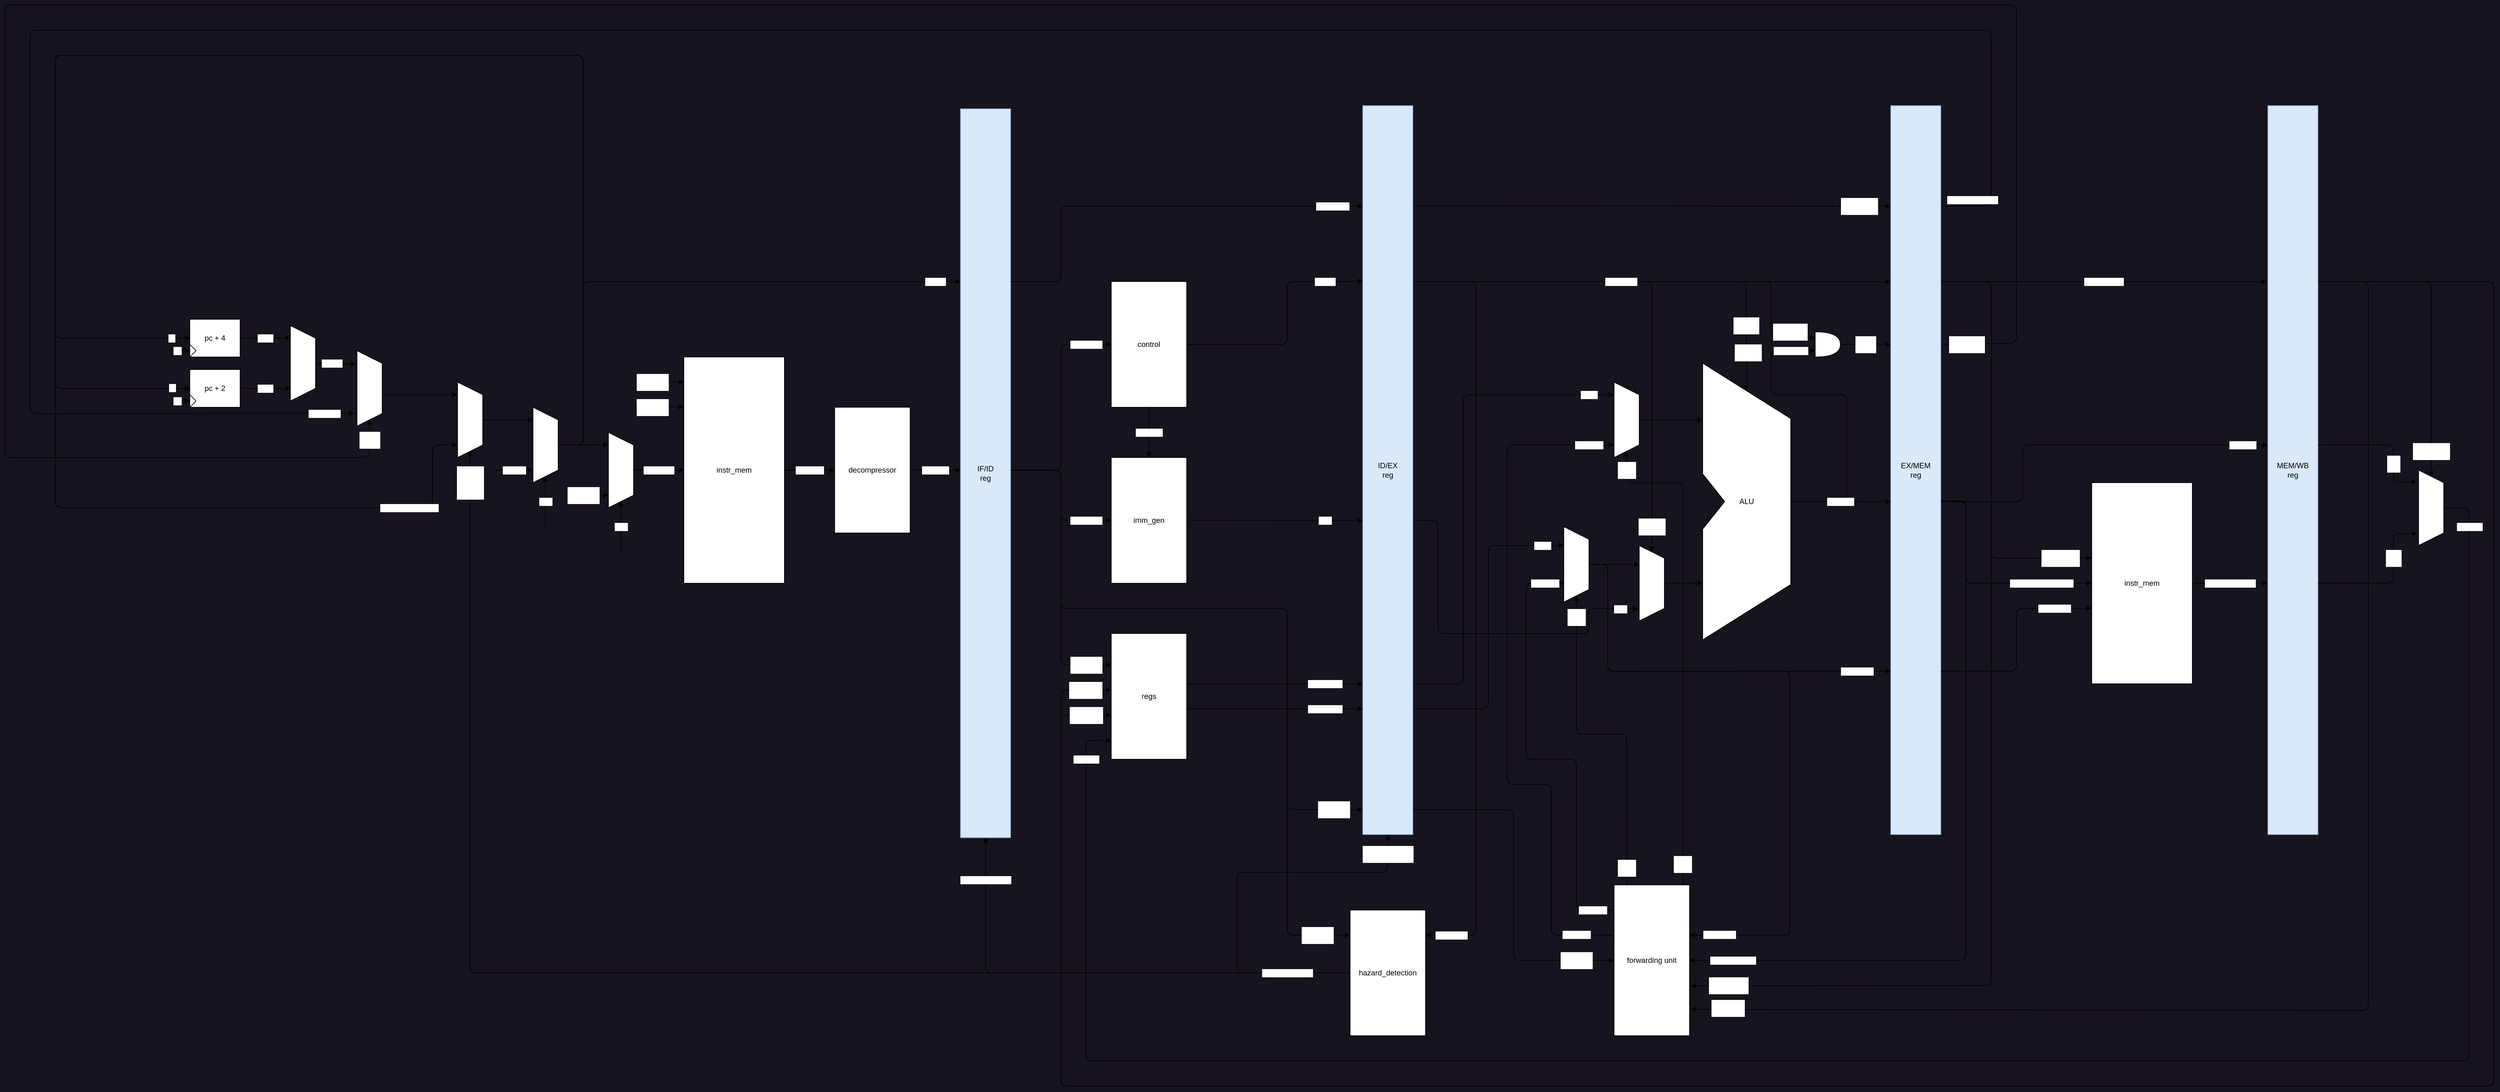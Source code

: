 <mxfile>
    <diagram id="IsBIFVABIErd_i6B1lqH" name="Page-1">
        <mxGraphModel dx="2777" dy="1730" grid="1" gridSize="10" guides="1" tooltips="1" connect="1" arrows="1" fold="1" page="1" pageScale="1" pageWidth="827" pageHeight="1169" background="#18141D" math="0" shadow="0">
            <root>
                <mxCell id="0"/>
                <mxCell id="1" parent="0"/>
                <mxCell id="109" value="&lt;font color=&quot;#000000&quot;&gt;IF/ID&lt;br&gt;reg&lt;/font&gt;" style="rounded=0;whiteSpace=wrap;html=1;fillColor=#dae8fc;strokeColor=#6c8ebf;fontColor=default;labelBackgroundColor=none;" parent="1" vertex="1">
                    <mxGeometry x="-80" y="5" width="80" height="1160" as="geometry"/>
                </mxCell>
                <mxCell id="217" style="edgeStyle=none;html=1;fontColor=#FFFFFF;" parent="1" source="185" edge="1">
                    <mxGeometry relative="1" as="geometry">
                        <mxPoint x="-640" y="540" as="targetPoint"/>
                    </mxGeometry>
                </mxCell>
                <mxCell id="185" value="pc&lt;br&gt;start&lt;br&gt;mux" style="shape=trapezoid;perimeter=trapezoidPerimeter;whiteSpace=wrap;html=1;fixedSize=1;labelBackgroundColor=none;labelBorderColor=none;fontColor=#FFFFFF;direction=south;" parent="1" vertex="1">
                    <mxGeometry x="-760" y="480" width="40" height="120" as="geometry"/>
                </mxCell>
                <mxCell id="225" value="instr_raw" style="edgeStyle=none;html=1;entryX=0;entryY=0.5;entryDx=0;entryDy=0;fontColor=#FFFFFF;" parent="1" source="187" target="224" edge="1">
                    <mxGeometry relative="1" as="geometry"/>
                </mxCell>
                <mxCell id="187" value="instr_mem" style="rounded=0;whiteSpace=wrap;html=1;fontColor=default;labelBackgroundColor=default;" parent="1" vertex="1">
                    <mxGeometry x="-520" y="400" width="160" height="360" as="geometry"/>
                </mxCell>
                <mxCell id="190" value="start" style="endArrow=classic;html=1;fontColor=#FFFFFF;" parent="1" edge="1">
                    <mxGeometry width="50" height="50" relative="1" as="geometry">
                        <mxPoint x="-740.34" y="670" as="sourcePoint"/>
                        <mxPoint x="-740.34" y="590" as="targetPoint"/>
                    </mxGeometry>
                </mxCell>
                <mxCell id="191" value="0 (start)" style="endArrow=classic;html=1;fontColor=#FFFFFF;" parent="1" edge="1">
                    <mxGeometry width="50" height="50" relative="1" as="geometry">
                        <mxPoint x="-820" y="580" as="sourcePoint"/>
                        <mxPoint x="-760" y="580" as="targetPoint"/>
                    </mxGeometry>
                </mxCell>
                <mxCell id="193" value="" style="endArrow=classic;html=1;fontColor=#FFFFFF;" parent="1" edge="1">
                    <mxGeometry width="50" height="50" relative="1" as="geometry">
                        <mxPoint x="-840" y="500" as="sourcePoint"/>
                        <mxPoint x="-760" y="500" as="targetPoint"/>
                    </mxGeometry>
                </mxCell>
                <mxCell id="196" value="pc&lt;br&gt;halt&lt;br&gt;mux" style="shape=trapezoid;perimeter=trapezoidPerimeter;whiteSpace=wrap;html=1;fixedSize=1;labelBackgroundColor=none;labelBorderColor=none;fontColor=#FFFFFF;direction=south;" parent="1" vertex="1">
                    <mxGeometry x="-880" y="440" width="40" height="120" as="geometry"/>
                </mxCell>
                <mxCell id="198" value="" style="endArrow=classic;html=1;fontColor=#FFFFFF;" parent="1" edge="1">
                    <mxGeometry width="50" height="50" relative="1" as="geometry">
                        <mxPoint x="-1000" y="460" as="sourcePoint"/>
                        <mxPoint x="-880" y="460" as="targetPoint"/>
                    </mxGeometry>
                </mxCell>
                <mxCell id="199" value="pc+2/4" style="endArrow=classic;html=1;fontColor=#FFFFFF;exitX=0.5;exitY=0;exitDx=0;exitDy=0;entryX=0.181;entryY=1.039;entryDx=0;entryDy=0;entryPerimeter=0;" parent="1" source="210" target="332" edge="1">
                    <mxGeometry x="-0.062" y="1" width="50" height="50" relative="1" as="geometry">
                        <mxPoint x="-1140" y="410" as="sourcePoint"/>
                        <mxPoint x="-1060" y="410" as="targetPoint"/>
                        <Array as="points">
                            <mxPoint x="-1110" y="410"/>
                        </Array>
                        <mxPoint as="offset"/>
                    </mxGeometry>
                </mxCell>
                <mxCell id="200" value="pc_branch" style="endArrow=classic;html=1;fontColor=#FFFFFF;exitX=1.011;exitY=0.138;exitDx=0;exitDy=0;exitPerimeter=0;entryX=0.829;entryY=1.111;entryDx=0;entryDy=0;entryPerimeter=0;" parent="1" source="290" target="332" edge="1">
                    <mxGeometry x="0.979" width="50" height="50" relative="1" as="geometry">
                        <mxPoint x="1490" y="160" as="sourcePoint"/>
                        <mxPoint x="-1060" y="490" as="targetPoint"/>
                        <Array as="points">
                            <mxPoint x="1560" y="160"/>
                            <mxPoint x="1560" y="-120"/>
                            <mxPoint x="-1560" y="-120"/>
                            <mxPoint x="-1560" y="490"/>
                        </Array>
                        <mxPoint x="1" as="offset"/>
                    </mxGeometry>
                </mxCell>
                <mxCell id="328" value="pc_branch_mem" style="edgeLabel;html=1;align=center;verticalAlign=middle;resizable=0;points=[];fontColor=#FFFFFF;" parent="200" vertex="1" connectable="0">
                    <mxGeometry x="-0.987" y="1" relative="1" as="geometry">
                        <mxPoint x="19" y="-9" as="offset"/>
                    </mxGeometry>
                </mxCell>
                <mxCell id="201" value="branch&lt;br&gt;taken" style="endArrow=classic;html=1;fontColor=#FFFFFF;entryX=1;entryY=0.5;entryDx=0;entryDy=0;" parent="1" target="332" edge="1">
                    <mxGeometry x="0.988" width="50" height="50" relative="1" as="geometry">
                        <mxPoint x="1480" y="380" as="sourcePoint"/>
                        <mxPoint x="-1050.04" y="537.92" as="targetPoint"/>
                        <Array as="points">
                            <mxPoint x="1600" y="378"/>
                            <mxPoint x="1600" y="-160"/>
                            <mxPoint x="-1600" y="-160"/>
                            <mxPoint x="-1600" y="560"/>
                            <mxPoint x="-1020" y="560"/>
                        </Array>
                        <mxPoint as="offset"/>
                    </mxGeometry>
                </mxCell>
                <mxCell id="329" value="branch&lt;br&gt;taken_mem" style="edgeLabel;html=1;align=center;verticalAlign=middle;resizable=0;points=[];fontColor=#FFFFFF;" parent="201" vertex="1" connectable="0">
                    <mxGeometry x="-0.99" y="-1" relative="1" as="geometry">
                        <mxPoint x="15" y="-1" as="offset"/>
                    </mxGeometry>
                </mxCell>
                <mxCell id="204" value="" style="endArrow=classic;html=1;fontColor=#FFFFFF;exitX=0;exitY=0.5;exitDx=0;exitDy=0;entryX=1;entryY=0.5;entryDx=0;entryDy=0;" parent="1" source="261" target="196" edge="1">
                    <mxGeometry width="50" height="50" relative="1" as="geometry">
                        <mxPoint x="530" y="1410" as="sourcePoint"/>
                        <mxPoint x="-880" y="630" as="targetPoint"/>
                        <Array as="points">
                            <mxPoint x="-860" y="1380"/>
                        </Array>
                    </mxGeometry>
                </mxCell>
                <mxCell id="205" value="hazard&lt;br&gt;detected&lt;br&gt;or&lt;br&gt;halt" style="edgeLabel;html=1;align=center;verticalAlign=middle;resizable=0;points=[];fontColor=#FFFFFF;" parent="204" vertex="1" connectable="0">
                    <mxGeometry x="-0.579" y="1" relative="1" as="geometry">
                        <mxPoint x="-931" y="-781" as="offset"/>
                    </mxGeometry>
                </mxCell>
                <mxCell id="207" value="pc + 2" style="rounded=0;whiteSpace=wrap;html=1;fontColor=default;labelBackgroundColor=default;" parent="1" vertex="1">
                    <mxGeometry x="-1306" y="420" width="80" height="60" as="geometry"/>
                </mxCell>
                <mxCell id="208" value="pc + 4" style="rounded=0;whiteSpace=wrap;html=1;fontColor=default;labelBackgroundColor=default;" parent="1" vertex="1">
                    <mxGeometry x="-1306" y="340" width="80" height="60" as="geometry"/>
                </mxCell>
                <mxCell id="209" value="pc+4" style="endArrow=classic;html=1;fontColor=#FFFFFF;" parent="1" edge="1">
                    <mxGeometry width="50" height="50" relative="1" as="geometry">
                        <mxPoint x="-1226" y="370" as="sourcePoint"/>
                        <mxPoint x="-1146" y="370" as="targetPoint"/>
                    </mxGeometry>
                </mxCell>
                <mxCell id="210" value="pc&lt;br&gt;steep&lt;br&gt;size&lt;br&gt;mux" style="shape=trapezoid;perimeter=trapezoidPerimeter;whiteSpace=wrap;html=1;fixedSize=1;labelBackgroundColor=none;labelBorderColor=none;fontColor=#FFFFFF;direction=south;" parent="1" vertex="1">
                    <mxGeometry x="-1146" y="350" width="40" height="120" as="geometry"/>
                </mxCell>
                <mxCell id="212" value="pc+2" style="endArrow=classic;html=1;fontColor=#FFFFFF;" parent="1" edge="1">
                    <mxGeometry width="50" height="50" relative="1" as="geometry">
                        <mxPoint x="-1226" y="450" as="sourcePoint"/>
                        <mxPoint x="-1146" y="450" as="targetPoint"/>
                        <mxPoint as="offset"/>
                    </mxGeometry>
                </mxCell>
                <mxCell id="216" value="pc(halt)/pc(hazard)" style="endArrow=classic;html=1;fontColor=#FFFFFF;entryX=0.833;entryY=1;entryDx=0;entryDy=0;entryPerimeter=0;" parent="1" target="196" edge="1">
                    <mxGeometry x="0.88" width="50" height="50" relative="1" as="geometry">
                        <mxPoint x="-720" y="540" as="sourcePoint"/>
                        <mxPoint x="-1130" y="660" as="targetPoint"/>
                        <Array as="points">
                            <mxPoint x="-680" y="540"/>
                            <mxPoint x="-680" y="-80"/>
                            <mxPoint x="-1520" y="-80"/>
                            <mxPoint x="-1520" y="520"/>
                            <mxPoint x="-1520" y="640"/>
                            <mxPoint x="-920" y="640"/>
                            <mxPoint x="-920" y="540"/>
                        </Array>
                        <mxPoint as="offset"/>
                    </mxGeometry>
                </mxCell>
                <mxCell id="218" value="pc_out" style="edgeStyle=none;html=1;fontColor=#FFFFFF;" parent="1" edge="1">
                    <mxGeometry x="0.911" relative="1" as="geometry">
                        <mxPoint x="-720" y="540" as="sourcePoint"/>
                        <mxPoint x="-80" y="280" as="targetPoint"/>
                        <Array as="points">
                            <mxPoint x="-680" y="540"/>
                            <mxPoint x="-680" y="280"/>
                        </Array>
                        <mxPoint as="offset"/>
                    </mxGeometry>
                </mxCell>
                <mxCell id="221" value="byte_addr" style="edgeStyle=none;html=1;fontColor=#FFFFFF;" parent="1" source="219" edge="1">
                    <mxGeometry relative="1" as="geometry">
                        <mxPoint x="-520" y="580.0" as="targetPoint"/>
                    </mxGeometry>
                </mxCell>
                <mxCell id="219" value="pc&lt;br&gt;start&lt;br&gt;mux" style="shape=trapezoid;perimeter=trapezoidPerimeter;whiteSpace=wrap;html=1;fixedSize=1;labelBackgroundColor=none;labelBorderColor=none;fontColor=#FFFFFF;direction=south;" parent="1" vertex="1">
                    <mxGeometry x="-640" y="520" width="40" height="120" as="geometry"/>
                </mxCell>
                <mxCell id="220" value="start" style="endArrow=classic;html=1;fontColor=#FFFFFF;" parent="1" edge="1">
                    <mxGeometry width="50" height="50" relative="1" as="geometry">
                        <mxPoint x="-620.24" y="710" as="sourcePoint"/>
                        <mxPoint x="-620.24" y="630.0" as="targetPoint"/>
                    </mxGeometry>
                </mxCell>
                <mxCell id="222" value="write_addr&lt;br&gt;(uart)" style="endArrow=classic;html=1;fontColor=#FFFFFF;" parent="1" edge="1">
                    <mxGeometry x="-0.6" width="50" height="50" relative="1" as="geometry">
                        <mxPoint x="-690" y="620" as="sourcePoint"/>
                        <mxPoint x="-640" y="620" as="targetPoint"/>
                        <mxPoint as="offset"/>
                    </mxGeometry>
                </mxCell>
                <mxCell id="224" value="decompressor" style="rounded=0;whiteSpace=wrap;html=1;fontColor=default;labelBackgroundColor=default;" parent="1" vertex="1">
                    <mxGeometry x="-280" y="480" width="120" height="200" as="geometry"/>
                </mxCell>
                <mxCell id="226" value="instr_out" style="endArrow=classic;html=1;fontColor=#FFFFFF;" parent="1" edge="1">
                    <mxGeometry width="50" height="50" relative="1" as="geometry">
                        <mxPoint x="-160" y="579.67" as="sourcePoint"/>
                        <mxPoint x="-80" y="579.67" as="targetPoint"/>
                    </mxGeometry>
                </mxCell>
                <mxCell id="227" value="write_data&lt;br&gt;(uart)" style="endArrow=classic;html=1;fontColor=#FFFFFF;" parent="1" edge="1">
                    <mxGeometry x="-0.25" width="50" height="50" relative="1" as="geometry">
                        <mxPoint x="-600" y="440" as="sourcePoint"/>
                        <mxPoint x="-520" y="440" as="targetPoint"/>
                        <mxPoint as="offset"/>
                    </mxGeometry>
                </mxCell>
                <mxCell id="228" value="write_valid&lt;br&gt;(uart)" style="endArrow=classic;html=1;fontColor=#FFFFFF;" parent="1" edge="1">
                    <mxGeometry x="-0.25" y="-1" width="50" height="50" relative="1" as="geometry">
                        <mxPoint x="-600" y="479.33" as="sourcePoint"/>
                        <mxPoint x="-520" y="479.33" as="targetPoint"/>
                        <mxPoint as="offset"/>
                    </mxGeometry>
                </mxCell>
                <mxCell id="229" value="" style="endArrow=classic;html=1;fontColor=#FFFFFF;entryX=0;entryY=0.5;entryDx=0;entryDy=0;" parent="1" target="208" edge="1">
                    <mxGeometry width="50" height="50" relative="1" as="geometry">
                        <mxPoint x="-720" y="540" as="sourcePoint"/>
                        <mxPoint x="-1450" y="370" as="targetPoint"/>
                        <Array as="points">
                            <mxPoint x="-680" y="540"/>
                            <mxPoint x="-680" y="-80"/>
                            <mxPoint x="-1520" y="-80"/>
                            <mxPoint x="-1520" y="370"/>
                        </Array>
                    </mxGeometry>
                </mxCell>
                <mxCell id="231" value="pc" style="edgeLabel;html=1;align=center;verticalAlign=middle;resizable=0;points=[];fontColor=#FFFFFF;" parent="229" vertex="1" connectable="0">
                    <mxGeometry x="0.973" relative="1" as="geometry">
                        <mxPoint as="offset"/>
                    </mxGeometry>
                </mxCell>
                <mxCell id="230" value="" style="endArrow=classic;html=1;fontColor=#FFFFFF;entryX=0;entryY=0.5;entryDx=0;entryDy=0;" parent="1" target="207" edge="1">
                    <mxGeometry width="50" height="50" relative="1" as="geometry">
                        <mxPoint x="-720" y="540" as="sourcePoint"/>
                        <mxPoint x="-1440" y="370" as="targetPoint"/>
                        <Array as="points">
                            <mxPoint x="-680" y="540"/>
                            <mxPoint x="-680" y="-80"/>
                            <mxPoint x="-1520" y="-80"/>
                            <mxPoint x="-1520" y="450"/>
                        </Array>
                    </mxGeometry>
                </mxCell>
                <mxCell id="232" value="pc" style="edgeLabel;html=1;align=center;verticalAlign=middle;resizable=0;points=[];fontColor=#FFFFFF;" parent="230" vertex="1" connectable="0">
                    <mxGeometry x="0.975" y="1" relative="1" as="geometry">
                        <mxPoint as="offset"/>
                    </mxGeometry>
                </mxCell>
                <mxCell id="234" value="" style="endArrow=none;html=1;fontColor=#FFFFFF;" parent="1" edge="1">
                    <mxGeometry width="50" height="50" relative="1" as="geometry">
                        <mxPoint x="-1306" y="400" as="sourcePoint"/>
                        <mxPoint x="-1296" y="390" as="targetPoint"/>
                    </mxGeometry>
                </mxCell>
                <mxCell id="235" value="" style="endArrow=none;html=1;fontColor=#FFFFFF;" parent="1" edge="1">
                    <mxGeometry width="50" height="50" relative="1" as="geometry">
                        <mxPoint x="-1306" y="380" as="sourcePoint"/>
                        <mxPoint x="-1296" y="390" as="targetPoint"/>
                    </mxGeometry>
                </mxCell>
                <mxCell id="240" value="" style="endArrow=none;html=1;fontColor=#FFFFFF;" parent="1" edge="1">
                    <mxGeometry width="50" height="50" relative="1" as="geometry">
                        <mxPoint x="-1306" y="480" as="sourcePoint"/>
                        <mxPoint x="-1296" y="470" as="targetPoint"/>
                    </mxGeometry>
                </mxCell>
                <mxCell id="241" value="" style="endArrow=none;html=1;fontColor=#FFFFFF;" parent="1" edge="1">
                    <mxGeometry width="50" height="50" relative="1" as="geometry">
                        <mxPoint x="-1306" y="460" as="sourcePoint"/>
                        <mxPoint x="-1296" y="470" as="targetPoint"/>
                    </mxGeometry>
                </mxCell>
                <mxCell id="242" value="control" style="rounded=0;whiteSpace=wrap;html=1;fontColor=default;labelBackgroundColor=default;" parent="1" vertex="1">
                    <mxGeometry x="160" y="280" width="120" height="200" as="geometry"/>
                </mxCell>
                <mxCell id="243" value="instruction" style="endArrow=classic;html=1;fontColor=#FFFFFF;entryX=0;entryY=0.5;entryDx=0;entryDy=0;" parent="1" target="242" edge="1">
                    <mxGeometry x="0.778" width="50" height="50" relative="1" as="geometry">
                        <mxPoint y="579.58" as="sourcePoint"/>
                        <mxPoint x="80" y="579.58" as="targetPoint"/>
                        <Array as="points">
                            <mxPoint x="80" y="580"/>
                            <mxPoint x="80" y="380"/>
                        </Array>
                        <mxPoint as="offset"/>
                    </mxGeometry>
                </mxCell>
                <mxCell id="244" value="instruction" style="endArrow=classic;html=1;fontColor=#FFFFFF;entryX=0;entryY=0.5;entryDx=0;entryDy=0;" parent="1" target="245" edge="1">
                    <mxGeometry x="0.667" width="50" height="50" relative="1" as="geometry">
                        <mxPoint y="579.58" as="sourcePoint"/>
                        <mxPoint x="160" y="800" as="targetPoint"/>
                        <mxPoint as="offset"/>
                        <Array as="points">
                            <mxPoint x="80" y="580"/>
                            <mxPoint x="80" y="660"/>
                        </Array>
                    </mxGeometry>
                </mxCell>
                <mxCell id="245" value="imm_gen" style="rounded=0;whiteSpace=wrap;html=1;fontColor=default;labelBackgroundColor=default;" parent="1" vertex="1">
                    <mxGeometry x="160" y="560" width="120" height="200" as="geometry"/>
                </mxCell>
                <mxCell id="246" value="op_code" style="endArrow=classic;html=1;fontColor=#FFFFFF;exitX=0.5;exitY=1;exitDx=0;exitDy=0;entryX=0.5;entryY=0;entryDx=0;entryDy=0;" parent="1" source="242" target="245" edge="1">
                    <mxGeometry width="50" height="50" relative="1" as="geometry">
                        <mxPoint x="370" y="750" as="sourcePoint"/>
                        <mxPoint x="370" y="670" as="targetPoint"/>
                    </mxGeometry>
                </mxCell>
                <mxCell id="247" value="imm" style="endArrow=classic;html=1;fontColor=#FFFFFF;" parent="1" edge="1">
                    <mxGeometry x="0.571" width="50" height="50" relative="1" as="geometry">
                        <mxPoint x="280" y="659.58" as="sourcePoint"/>
                        <mxPoint x="560" y="660" as="targetPoint"/>
                        <mxPoint as="offset"/>
                    </mxGeometry>
                </mxCell>
                <mxCell id="248" value="regs" style="rounded=0;whiteSpace=wrap;html=1;fontColor=default;labelBackgroundColor=default;" parent="1" vertex="1">
                    <mxGeometry x="160" y="840" width="120" height="200" as="geometry"/>
                </mxCell>
                <mxCell id="251" value="instruction&lt;br&gt;(rs1, rs2)" style="endArrow=classic;html=1;fontColor=#FFFFFF;entryX=0;entryY=0.25;entryDx=0;entryDy=0;" parent="1" target="248" edge="1">
                    <mxGeometry x="0.83" width="50" height="50" relative="1" as="geometry">
                        <mxPoint y="579.66" as="sourcePoint"/>
                        <mxPoint x="140" y="300" as="targetPoint"/>
                        <mxPoint as="offset"/>
                        <Array as="points">
                            <mxPoint x="80" y="580"/>
                            <mxPoint x="80" y="890"/>
                        </Array>
                    </mxGeometry>
                </mxCell>
                <mxCell id="252" value="control_wb&lt;br&gt;(reg_write)" style="endArrow=classic;html=1;fontColor=#FFFFFF;" parent="1" edge="1">
                    <mxGeometry x="0.982" width="50" height="50" relative="1" as="geometry">
                        <mxPoint x="2090" y="280" as="sourcePoint"/>
                        <mxPoint x="160" y="930" as="targetPoint"/>
                        <Array as="points">
                            <mxPoint x="2360" y="280"/>
                            <mxPoint x="2360" y="1560"/>
                            <mxPoint x="80" y="1560"/>
                            <mxPoint x="80" y="930"/>
                        </Array>
                        <mxPoint as="offset"/>
                    </mxGeometry>
                </mxCell>
                <mxCell id="253" value="control_wb&lt;br&gt;(write_id)" style="endArrow=classic;html=1;fontColor=#FFFFFF;" parent="1" edge="1">
                    <mxGeometry x="0.982" width="50" height="50" relative="1" as="geometry">
                        <mxPoint x="2080" y="280" as="sourcePoint"/>
                        <mxPoint x="160" y="970" as="targetPoint"/>
                        <Array as="points">
                            <mxPoint x="2360" y="280"/>
                            <mxPoint x="2360" y="1560"/>
                            <mxPoint x="80" y="1560"/>
                            <mxPoint x="80" y="970"/>
                        </Array>
                        <mxPoint as="offset"/>
                    </mxGeometry>
                </mxCell>
                <mxCell id="254" value="wb_data" style="endArrow=classic;html=1;fontColor=#FFFFFF;exitX=0.5;exitY=0;exitDx=0;exitDy=0;" parent="1" source="320" edge="1">
                    <mxGeometry x="0.962" width="50" height="50" relative="1" as="geometry">
                        <mxPoint x="2290" y="640" as="sourcePoint"/>
                        <mxPoint x="160" y="1010" as="targetPoint"/>
                        <Array as="points">
                            <mxPoint x="2320" y="640"/>
                            <mxPoint x="2320" y="1520"/>
                            <mxPoint x="120" y="1520"/>
                            <mxPoint x="120" y="1010"/>
                        </Array>
                        <mxPoint as="offset"/>
                    </mxGeometry>
                </mxCell>
                <mxCell id="326" value="wb_data" style="edgeLabel;html=1;align=center;verticalAlign=middle;resizable=0;points=[];fontColor=#FFFFFF;" parent="254" vertex="1" connectable="0">
                    <mxGeometry x="-0.962" y="1" relative="1" as="geometry">
                        <mxPoint as="offset"/>
                    </mxGeometry>
                </mxCell>
                <mxCell id="255" value="read_data2" style="endArrow=classic;html=1;fontColor=#FFFFFF;" parent="1" edge="1">
                    <mxGeometry x="0.571" width="50" height="50" relative="1" as="geometry">
                        <mxPoint x="280" y="960" as="sourcePoint"/>
                        <mxPoint x="560" y="960" as="targetPoint"/>
                        <Array as="points">
                            <mxPoint x="330" y="960"/>
                        </Array>
                        <mxPoint as="offset"/>
                    </mxGeometry>
                </mxCell>
                <mxCell id="256" value="read_data1" style="endArrow=classic;html=1;fontColor=#FFFFFF;" parent="1" edge="1">
                    <mxGeometry x="0.571" width="50" height="50" relative="1" as="geometry">
                        <mxPoint x="280" y="920.0" as="sourcePoint"/>
                        <mxPoint x="560" y="920" as="targetPoint"/>
                        <mxPoint as="offset"/>
                    </mxGeometry>
                </mxCell>
                <mxCell id="260" value="control" style="endArrow=classic;html=1;fontColor=#FFFFFF;entryX=0;entryY=0.241;entryDx=0;entryDy=0;entryPerimeter=0;" parent="1" target="182" edge="1">
                    <mxGeometry x="0.684" width="50" height="50" relative="1" as="geometry">
                        <mxPoint x="280" y="380.0" as="sourcePoint"/>
                        <mxPoint x="560" y="380" as="targetPoint"/>
                        <Array as="points">
                            <mxPoint x="440" y="380"/>
                            <mxPoint x="440" y="280"/>
                        </Array>
                        <mxPoint as="offset"/>
                    </mxGeometry>
                </mxCell>
                <mxCell id="261" value="hazard_detection" style="rounded=0;whiteSpace=wrap;html=1;fontColor=default;labelBackgroundColor=default;" parent="1" vertex="1">
                    <mxGeometry x="540" y="1280" width="120" height="200" as="geometry"/>
                </mxCell>
                <mxCell id="262" value="instruction&lt;br&gt;(rs1, rs2)" style="endArrow=classic;html=1;fontColor=#FFFFFF;entryX=0;entryY=0.2;entryDx=0;entryDy=0;entryPerimeter=0;" parent="1" target="261" edge="1">
                    <mxGeometry x="0.917" width="50" height="50" relative="1" as="geometry">
                        <mxPoint y="580.0" as="sourcePoint"/>
                        <mxPoint x="360" y="810" as="targetPoint"/>
                        <mxPoint x="1" as="offset"/>
                        <Array as="points">
                            <mxPoint x="80" y="580.34"/>
                            <mxPoint x="80" y="800"/>
                            <mxPoint x="440" y="800"/>
                            <mxPoint x="440" y="1320"/>
                        </Array>
                    </mxGeometry>
                </mxCell>
                <mxCell id="263" value="ALU" style="shape=stencil(pZRRD4IgFIV/Da8NoZqvjWrrtYdeGxklS8Ghpf37kKstM93CzQfvOfAdvN6BKMtjnglEsOKpQHSNCEnv1XF3WO3tq9VjEAnGUJdQh03J80xEBWgPbiQ/JQKcvDD6Jkp5LhqEVLEwsqhdukF4ZdfUD2WRVspCpFZ5x/nwLYxLZffiCmBN/LOpZgRqRLbeiPB/RPCFWHicot30hgS/IZRZZahVlJ14dLsafVfnn9EZr39Dz2jtVD/EYGfGPqoFJFJ9AMIuYT4dESw9GF3Ee4T9EYFPM74Z048RTiaMAtyk9QbGqQNTRtlFGzEyfheZJHAhjKQOLnDRvQSnwvXlhBc=);whiteSpace=wrap;html=1;fontColor=default;labelBackgroundColor=default;" parent="1" vertex="1">
                    <mxGeometry x="1101" y="410" width="140" height="440" as="geometry"/>
                </mxCell>
                <mxCell id="266" style="edgeStyle=none;html=1;fontColor=#FFFFFF;" parent="1" source="264" edge="1">
                    <mxGeometry relative="1" as="geometry">
                        <mxPoint x="1100" y="500" as="targetPoint"/>
                    </mxGeometry>
                </mxCell>
                <mxCell id="264" value="data1&lt;br&gt;mux" style="shape=trapezoid;perimeter=trapezoidPerimeter;whiteSpace=wrap;html=1;fixedSize=1;labelBackgroundColor=none;labelBorderColor=none;fontColor=#FFFFFF;direction=south;" parent="1" vertex="1">
                    <mxGeometry x="960" y="440" width="40" height="120" as="geometry"/>
                </mxCell>
                <mxCell id="267" style="edgeStyle=none;html=1;fontColor=#FFFFFF;exitX=0.5;exitY=0;exitDx=0;exitDy=0;exitPerimeter=0;" parent="1" source="279" edge="1">
                    <mxGeometry relative="1" as="geometry">
                        <mxPoint x="1000" y="760" as="sourcePoint"/>
                        <mxPoint x="1100" y="760" as="targetPoint"/>
                    </mxGeometry>
                </mxCell>
                <mxCell id="268" value="data1" style="endArrow=classic;html=1;fontColor=#FFFFFF;entryX=0.167;entryY=1;entryDx=0;entryDy=0;entryPerimeter=0;" parent="1" target="264" edge="1">
                    <mxGeometry x="0.897" width="50" height="50" relative="1" as="geometry">
                        <mxPoint x="640" y="920" as="sourcePoint"/>
                        <mxPoint x="950" y="460" as="targetPoint"/>
                        <mxPoint as="offset"/>
                        <Array as="points">
                            <mxPoint x="720" y="920"/>
                            <mxPoint x="720" y="460"/>
                        </Array>
                    </mxGeometry>
                </mxCell>
                <mxCell id="269" value="fw_data1" style="endArrow=classic;html=1;fontColor=#FFFFFF;exitX=0;exitY=0.333;exitDx=0;exitDy=0;exitPerimeter=0;" parent="1" source="297" edge="1">
                    <mxGeometry x="0.929" width="50" height="50" relative="1" as="geometry">
                        <mxPoint x="790" y="1000" as="sourcePoint"/>
                        <mxPoint x="960" y="540" as="targetPoint"/>
                        <Array as="points">
                            <mxPoint x="860" y="1320"/>
                            <mxPoint x="860" y="1080"/>
                            <mxPoint x="790" y="1080"/>
                            <mxPoint x="790" y="540"/>
                        </Array>
                        <mxPoint as="offset"/>
                    </mxGeometry>
                </mxCell>
                <mxCell id="304" value="fw_data1" style="edgeLabel;html=1;align=center;verticalAlign=middle;resizable=0;points=[];fontColor=#FFFFFF;" parent="269" vertex="1" connectable="0">
                    <mxGeometry x="-0.893" y="-1" relative="1" as="geometry">
                        <mxPoint as="offset"/>
                    </mxGeometry>
                </mxCell>
                <mxCell id="270" value="fw_data2" style="endArrow=classic;html=1;fontColor=#FFFFFF;exitX=0;exitY=0.167;exitDx=0;exitDy=0;exitPerimeter=0;" parent="1" source="297" edge="1">
                    <mxGeometry x="0.917" width="50" height="50" relative="1" as="geometry">
                        <mxPoint x="820" y="1000" as="sourcePoint"/>
                        <mxPoint x="880" y="760" as="targetPoint"/>
                        <mxPoint as="offset"/>
                        <Array as="points">
                            <mxPoint x="900" y="1280"/>
                            <mxPoint x="900" y="1040"/>
                            <mxPoint x="820" y="1040"/>
                            <mxPoint x="820" y="760"/>
                        </Array>
                    </mxGeometry>
                </mxCell>
                <mxCell id="305" value="fw_data2" style="edgeLabel;html=1;align=center;verticalAlign=middle;resizable=0;points=[];fontColor=#FFFFFF;" parent="270" vertex="1" connectable="0">
                    <mxGeometry x="-0.906" relative="1" as="geometry">
                        <mxPoint as="offset"/>
                    </mxGeometry>
                </mxCell>
                <mxCell id="271" value="data2" style="endArrow=classic;html=1;fontColor=#FFFFFF;" parent="1" edge="1">
                    <mxGeometry x="0.862" width="50" height="50" relative="1" as="geometry">
                        <mxPoint x="640.0" y="960" as="sourcePoint"/>
                        <mxPoint x="880" y="700" as="targetPoint"/>
                        <Array as="points">
                            <mxPoint x="760" y="960"/>
                            <mxPoint x="760" y="700"/>
                        </Array>
                        <mxPoint as="offset"/>
                    </mxGeometry>
                </mxCell>
                <mxCell id="273" value="imm" style="endArrow=classic;html=1;fontColor=#FFFFFF;entryX=0.84;entryY=1.05;entryDx=0;entryDy=0;entryPerimeter=0;" parent="1" target="279" edge="1">
                    <mxGeometry x="0.903" width="50" height="50" relative="1" as="geometry">
                        <mxPoint x="640" y="659.47" as="sourcePoint"/>
                        <mxPoint x="680" y="810" as="targetPoint"/>
                        <mxPoint as="offset"/>
                        <Array as="points">
                            <mxPoint x="680" y="660"/>
                            <mxPoint x="680" y="760"/>
                            <mxPoint x="680" y="840"/>
                            <mxPoint x="920" y="840"/>
                            <mxPoint x="920" y="800"/>
                        </Array>
                    </mxGeometry>
                </mxCell>
                <mxCell id="274" value="control&lt;br&gt;(alu_op)" style="endArrow=classic;html=1;fontColor=#FFFFFF;entryX=0.5;entryY=0.1;entryDx=0;entryDy=0;entryPerimeter=0;" parent="1" target="263" edge="1">
                    <mxGeometry x="0.705" width="50" height="50" relative="1" as="geometry">
                        <mxPoint x="640" y="280" as="sourcePoint"/>
                        <mxPoint x="1540" y="370" as="targetPoint"/>
                        <mxPoint as="offset"/>
                        <Array as="points">
                            <mxPoint x="1170" y="280"/>
                        </Array>
                    </mxGeometry>
                </mxCell>
                <mxCell id="284" value="control&lt;br&gt;(inv_res)" style="edgeLabel;html=1;align=center;verticalAlign=middle;resizable=0;points=[];fontColor=#FFFFFF;" parent="274" vertex="1" connectable="0">
                    <mxGeometry x="0.825" y="2" relative="1" as="geometry">
                        <mxPoint as="offset"/>
                    </mxGeometry>
                </mxCell>
                <mxCell id="275" value="" style="endArrow=classic;html=1;fontColor=#FFFFFF;" parent="1" edge="1">
                    <mxGeometry width="50" height="50" relative="1" as="geometry">
                        <mxPoint x="640" y="280" as="sourcePoint"/>
                        <mxPoint x="1400" y="280" as="targetPoint"/>
                    </mxGeometry>
                </mxCell>
                <mxCell id="277" value="mem_data" style="edgeStyle=none;html=1;fontColor=#FFFFFF;" parent="1" edge="1">
                    <mxGeometry x="0.836" relative="1" as="geometry">
                        <mxPoint x="920" y="729.66" as="sourcePoint"/>
                        <mxPoint x="1400" y="900" as="targetPoint"/>
                        <Array as="points">
                            <mxPoint x="950" y="730"/>
                            <mxPoint x="950" y="900"/>
                        </Array>
                        <mxPoint as="offset"/>
                    </mxGeometry>
                </mxCell>
                <mxCell id="280" style="edgeStyle=none;html=1;entryX=0.25;entryY=1;entryDx=0;entryDy=0;fontColor=#FFFFFF;" parent="1" source="278" target="279" edge="1">
                    <mxGeometry relative="1" as="geometry"/>
                </mxCell>
                <mxCell id="278" value="data2&lt;br&gt;forward&lt;br&gt;mux" style="shape=trapezoid;perimeter=trapezoidPerimeter;whiteSpace=wrap;html=1;fixedSize=1;labelBackgroundColor=none;labelBorderColor=none;fontColor=#FFFFFF;direction=south;" parent="1" vertex="1">
                    <mxGeometry x="880" y="670" width="40" height="120" as="geometry"/>
                </mxCell>
                <mxCell id="279" value="data2&lt;br&gt;imm&lt;br&gt;mux" style="shape=trapezoid;perimeter=trapezoidPerimeter;whiteSpace=wrap;html=1;fixedSize=1;labelBackgroundColor=none;labelBorderColor=none;fontColor=#FFFFFF;direction=south;" parent="1" vertex="1">
                    <mxGeometry x="1000" y="700" width="40" height="120" as="geometry"/>
                </mxCell>
                <mxCell id="281" value="ALU_res[0]" style="endArrow=classic;html=1;fontColor=#FFFFFF;entryX=0;entryY=0.75;entryDx=0;entryDy=0;entryPerimeter=0;" parent="1" target="282" edge="1">
                    <mxGeometry x="0.85" width="50" height="50" relative="1" as="geometry">
                        <mxPoint x="1241" y="630" as="sourcePoint"/>
                        <mxPoint x="1280" y="450" as="targetPoint"/>
                        <Array as="points">
                            <mxPoint x="1330" y="630"/>
                            <mxPoint x="1330" y="460"/>
                            <mxPoint x="1210" y="460"/>
                            <mxPoint x="1210" y="390"/>
                        </Array>
                        <mxPoint as="offset"/>
                    </mxGeometry>
                </mxCell>
                <mxCell id="276" value="ALU_res" style="endArrow=classic;html=1;fontColor=#FFFFFF;" parent="1" edge="1">
                    <mxGeometry width="50" height="50" relative="1" as="geometry">
                        <mxPoint x="1241" y="629.8" as="sourcePoint"/>
                        <mxPoint x="1400" y="630" as="targetPoint"/>
                    </mxGeometry>
                </mxCell>
                <mxCell id="287" value="branch&lt;br&gt;taken" style="edgeStyle=none;html=1;fontColor=#FFFFFF;" parent="1" source="282" edge="1">
                    <mxGeometry relative="1" as="geometry">
                        <mxPoint x="1400" y="380" as="targetPoint"/>
                    </mxGeometry>
                </mxCell>
                <mxCell id="282" value="" style="shape=or;whiteSpace=wrap;html=1;labelBackgroundColor=none;labelBorderColor=none;fontColor=#FFFFFF;direction=east;" parent="1" vertex="1">
                    <mxGeometry x="1280" y="360" width="40" height="40" as="geometry"/>
                </mxCell>
                <mxCell id="288" value="pc_decode" style="endArrow=classic;html=1;fontColor=#FFFFFF;" parent="1" edge="1">
                    <mxGeometry x="0.859" width="50" height="50" relative="1" as="geometry">
                        <mxPoint y="280" as="sourcePoint"/>
                        <mxPoint x="560" y="160" as="targetPoint"/>
                        <Array as="points">
                            <mxPoint x="80" y="280"/>
                            <mxPoint x="80" y="160"/>
                        </Array>
                        <mxPoint as="offset"/>
                    </mxGeometry>
                </mxCell>
                <mxCell id="289" value="pc_ex&lt;br&gt;(pc_branch)" style="endArrow=classic;html=1;fontColor=#FFFFFF;" parent="1" edge="1">
                    <mxGeometry x="0.868" width="50" height="50" relative="1" as="geometry">
                        <mxPoint x="640" y="159.5" as="sourcePoint"/>
                        <mxPoint x="1400" y="160" as="targetPoint"/>
                        <mxPoint as="offset"/>
                    </mxGeometry>
                </mxCell>
                <mxCell id="290" value="&lt;font color=&quot;#000000&quot;&gt;EX/MEM&lt;br&gt;reg&lt;br&gt;&lt;/font&gt;" style="rounded=0;whiteSpace=wrap;html=1;fillColor=#dae8fc;strokeColor=#6c8ebf;fontColor=default;labelBackgroundColor=none;" parent="1" vertex="1">
                    <mxGeometry x="1400" width="80" height="1160" as="geometry"/>
                </mxCell>
                <mxCell id="291" value="instr_mem" style="rounded=0;whiteSpace=wrap;html=1;fontColor=default;labelBackgroundColor=default;" parent="1" vertex="1">
                    <mxGeometry x="1720" y="600" width="160" height="320" as="geometry"/>
                </mxCell>
                <mxCell id="292" value="control_ex" style="endArrow=classic;html=1;fontColor=#FFFFFF;entryX=1;entryY=0.2;entryDx=0;entryDy=0;entryPerimeter=0;" parent="1" target="261" edge="1">
                    <mxGeometry x="0.934" width="50" height="50" relative="1" as="geometry">
                        <mxPoint x="640" y="280" as="sourcePoint"/>
                        <mxPoint x="670" y="1320" as="targetPoint"/>
                        <Array as="points">
                            <mxPoint x="740" y="280"/>
                            <mxPoint x="740" y="1320"/>
                        </Array>
                        <mxPoint as="offset"/>
                    </mxGeometry>
                </mxCell>
                <mxCell id="295" value="" style="endArrow=classic;html=1;fontColor=#FFFFFF;entryX=0.5;entryY=1;entryDx=0;entryDy=0;" parent="1" target="182" edge="1">
                    <mxGeometry x="-0.52" y="70" width="50" height="50" relative="1" as="geometry">
                        <mxPoint x="540" y="1380" as="sourcePoint"/>
                        <mxPoint x="570" y="1200" as="targetPoint"/>
                        <Array as="points">
                            <mxPoint x="360" y="1380"/>
                            <mxPoint x="360" y="1220"/>
                            <mxPoint x="600" y="1220"/>
                        </Array>
                        <mxPoint as="offset"/>
                    </mxGeometry>
                </mxCell>
                <mxCell id="296" value="hazard_detected&lt;br&gt;(bubble)" style="edgeLabel;html=1;align=center;verticalAlign=middle;resizable=0;points=[];fontColor=#FFFFFF;" parent="295" vertex="1" connectable="0">
                    <mxGeometry x="0.833" relative="1" as="geometry">
                        <mxPoint y="-23" as="offset"/>
                    </mxGeometry>
                </mxCell>
                <mxCell id="293" value="hazard_detected" style="endArrow=classic;html=1;fontColor=#FFFFFF;entryX=0.5;entryY=1;entryDx=0;entryDy=0;" parent="1" target="109" edge="1">
                    <mxGeometry x="-0.748" width="50" height="50" relative="1" as="geometry">
                        <mxPoint x="540" y="1380" as="sourcePoint"/>
                        <mxPoint x="40" y="1300" as="targetPoint"/>
                        <Array as="points">
                            <mxPoint x="-40" y="1380"/>
                        </Array>
                        <mxPoint as="offset"/>
                    </mxGeometry>
                </mxCell>
                <mxCell id="294" value="hazard_detected" style="edgeLabel;html=1;align=center;verticalAlign=middle;resizable=0;points=[];fontColor=#FFFFFF;" parent="293" vertex="1" connectable="0">
                    <mxGeometry x="0.833" relative="1" as="geometry">
                        <mxPoint as="offset"/>
                    </mxGeometry>
                </mxCell>
                <mxCell id="302" value="fw&lt;br&gt;valid1" style="edgeStyle=none;html=1;fontColor=#FFFFFF;entryX=1;entryY=0.5;entryDx=0;entryDy=0;exitX=0.917;exitY=0;exitDx=0;exitDy=0;exitPerimeter=0;" parent="1" source="297" target="264" edge="1">
                    <mxGeometry x="0.923" relative="1" as="geometry">
                        <mxPoint x="1080" y="640" as="targetPoint"/>
                        <mxPoint x="1070" y="1230" as="sourcePoint"/>
                        <Array as="points">
                            <mxPoint x="1070" y="600"/>
                            <mxPoint x="980" y="600"/>
                        </Array>
                        <mxPoint as="offset"/>
                    </mxGeometry>
                </mxCell>
                <mxCell id="307" value="fw&lt;br&gt;valid1" style="edgeLabel;html=1;align=center;verticalAlign=middle;resizable=0;points=[];fontColor=#FFFFFF;" parent="302" vertex="1" connectable="0">
                    <mxGeometry x="-0.916" y="1" relative="1" as="geometry">
                        <mxPoint as="offset"/>
                    </mxGeometry>
                </mxCell>
                <mxCell id="303" value="fw&lt;br&gt;valid2" style="edgeStyle=none;html=1;entryX=1;entryY=0.5;entryDx=0;entryDy=0;fontColor=#FFFFFF;exitX=0.171;exitY=0.004;exitDx=0;exitDy=0;exitPerimeter=0;" parent="1" source="297" target="278" edge="1">
                    <mxGeometry x="0.874" relative="1" as="geometry">
                        <Array as="points">
                            <mxPoint x="980" y="1000"/>
                            <mxPoint x="900" y="1000"/>
                        </Array>
                        <mxPoint as="offset"/>
                    </mxGeometry>
                </mxCell>
                <mxCell id="306" value="fw&lt;br&gt;valid2" style="edgeLabel;html=1;align=center;verticalAlign=middle;resizable=0;points=[];fontColor=#FFFFFF;" parent="303" vertex="1" connectable="0">
                    <mxGeometry x="-0.896" y="1" relative="1" as="geometry">
                        <mxPoint as="offset"/>
                    </mxGeometry>
                </mxCell>
                <mxCell id="297" value="forwarding unit" style="rounded=0;whiteSpace=wrap;html=1;fontColor=default;labelBackgroundColor=default;" parent="1" vertex="1">
                    <mxGeometry x="960" y="1240" width="120" height="240" as="geometry"/>
                </mxCell>
                <mxCell id="298" value="instruction&lt;br&gt;(rs1, rs2)" style="endArrow=classic;html=1;fontColor=#FFFFFF;" parent="1" edge="1">
                    <mxGeometry x="0.917" width="50" height="50" relative="1" as="geometry">
                        <mxPoint y="580" as="sourcePoint"/>
                        <mxPoint x="560" y="1120" as="targetPoint"/>
                        <mxPoint as="offset"/>
                        <Array as="points">
                            <mxPoint x="80" y="580.34"/>
                            <mxPoint x="80" y="800"/>
                            <mxPoint x="440" y="800"/>
                            <mxPoint x="440" y="1120"/>
                        </Array>
                    </mxGeometry>
                </mxCell>
                <mxCell id="300" value="mem_data" style="edgeStyle=none;html=1;fontColor=#FFFFFF;" parent="1" edge="1">
                    <mxGeometry x="0.912" y="-1" relative="1" as="geometry">
                        <mxPoint x="920" y="730.0" as="sourcePoint"/>
                        <mxPoint x="1080" y="1320" as="targetPoint"/>
                        <Array as="points">
                            <mxPoint x="950" y="730.34"/>
                            <mxPoint x="950" y="900.34"/>
                            <mxPoint x="1240" y="900"/>
                            <mxPoint x="1240" y="1320"/>
                        </Array>
                        <mxPoint as="offset"/>
                    </mxGeometry>
                </mxCell>
                <mxCell id="301" value="control&lt;br&gt;(alu_src)" style="endArrow=classic;html=1;fontColor=#FFFFFF;entryX=0;entryY=0.5;entryDx=0;entryDy=0;" parent="1" target="279" edge="1">
                    <mxGeometry x="0.9" width="50" height="50" relative="1" as="geometry">
                        <mxPoint x="640" y="280" as="sourcePoint"/>
                        <mxPoint x="1100" y="370" as="targetPoint"/>
                        <Array as="points">
                            <mxPoint x="1020" y="280"/>
                        </Array>
                        <mxPoint as="offset"/>
                    </mxGeometry>
                </mxCell>
                <mxCell id="308" value="control_mem&lt;br&gt;(wb_id)" style="endArrow=classic;html=1;fontColor=#FFFFFF;entryX=1.016;entryY=0.669;entryDx=0;entryDy=0;entryPerimeter=0;" parent="1" target="297" edge="1">
                    <mxGeometry x="0.929" width="50" height="50" relative="1" as="geometry">
                        <mxPoint x="1480" y="280" as="sourcePoint"/>
                        <mxPoint x="1080" y="1400" as="targetPoint"/>
                        <Array as="points">
                            <mxPoint x="1560" y="280"/>
                            <mxPoint x="1560" y="1400"/>
                        </Array>
                        <mxPoint as="offset"/>
                    </mxGeometry>
                </mxCell>
                <mxCell id="309" value="ALU_res=mem_addr" style="endArrow=classic;html=1;fontColor=#FFFFFF;entryX=0;entryY=0.5;entryDx=0;entryDy=0;" parent="1" target="291" edge="1">
                    <mxGeometry x="0.569" width="50" height="50" relative="1" as="geometry">
                        <mxPoint x="1480" y="629.29" as="sourcePoint"/>
                        <mxPoint x="1639" y="629.49" as="targetPoint"/>
                        <Array as="points">
                            <mxPoint x="1520" y="629"/>
                            <mxPoint x="1520" y="760"/>
                        </Array>
                        <mxPoint as="offset"/>
                    </mxGeometry>
                </mxCell>
                <mxCell id="310" value="mem_data" style="endArrow=classic;html=1;fontColor=#FFFFFF;" parent="1" edge="1">
                    <mxGeometry x="0.647" width="50" height="50" relative="1" as="geometry">
                        <mxPoint x="1480" y="900" as="sourcePoint"/>
                        <mxPoint x="1720" y="800" as="targetPoint"/>
                        <Array as="points">
                            <mxPoint x="1600" y="900"/>
                            <mxPoint x="1600" y="800"/>
                        </Array>
                        <mxPoint as="offset"/>
                    </mxGeometry>
                </mxCell>
                <mxCell id="311" value="control&lt;br&gt;(mem_write)" style="endArrow=classic;html=1;fontColor=#FFFFFF;" parent="1" edge="1">
                    <mxGeometry x="0.853" width="50" height="50" relative="1" as="geometry">
                        <mxPoint x="1480" y="280" as="sourcePoint"/>
                        <mxPoint x="1720" y="720" as="targetPoint"/>
                        <Array as="points">
                            <mxPoint x="1560" y="280"/>
                            <mxPoint x="1560" y="720"/>
                        </Array>
                        <mxPoint as="offset"/>
                    </mxGeometry>
                </mxCell>
                <mxCell id="312" value="mem_read_data" style="endArrow=classic;html=1;fontColor=#FFFFFF;" parent="1" edge="1">
                    <mxGeometry width="50" height="50" relative="1" as="geometry">
                        <mxPoint x="1880" y="760" as="sourcePoint"/>
                        <mxPoint x="2000" y="760" as="targetPoint"/>
                    </mxGeometry>
                </mxCell>
                <mxCell id="313" value="ALU_res" style="endArrow=classic;html=1;fontColor=#FFFFFF;" parent="1" edge="1">
                    <mxGeometry x="0.869" width="50" height="50" relative="1" as="geometry">
                        <mxPoint x="1480" y="630" as="sourcePoint"/>
                        <mxPoint x="2000" y="540" as="targetPoint"/>
                        <Array as="points">
                            <mxPoint x="1610" y="630"/>
                            <mxPoint x="1610" y="540"/>
                        </Array>
                        <mxPoint as="offset"/>
                    </mxGeometry>
                </mxCell>
                <mxCell id="314" value="ALU_res_mem" style="endArrow=classic;html=1;fontColor=#FFFFFF;entryX=1;entryY=0.5;entryDx=0;entryDy=0;" parent="1" target="297" edge="1">
                    <mxGeometry x="0.887" width="50" height="50" relative="1" as="geometry">
                        <mxPoint x="1481" y="630.0" as="sourcePoint"/>
                        <mxPoint x="1320" y="1360.48" as="targetPoint"/>
                        <Array as="points">
                            <mxPoint x="1520" y="630.48"/>
                            <mxPoint x="1520" y="1360"/>
                        </Array>
                        <mxPoint as="offset"/>
                    </mxGeometry>
                </mxCell>
                <mxCell id="315" value="&lt;font color=&quot;#000000&quot;&gt;MEM/WB&lt;br&gt;reg&lt;br&gt;&lt;/font&gt;" style="rounded=0;whiteSpace=wrap;html=1;fillColor=#dae8fc;strokeColor=#6c8ebf;fontColor=default;labelBackgroundColor=none;" parent="1" vertex="1">
                    <mxGeometry x="2000" width="80" height="1160" as="geometry"/>
                </mxCell>
                <mxCell id="316" value="control_mem" style="endArrow=classic;html=1;fontColor=#FFFFFF;" parent="1" edge="1">
                    <mxGeometry width="50" height="50" relative="1" as="geometry">
                        <mxPoint x="1480" y="280" as="sourcePoint"/>
                        <mxPoint x="1998" y="280" as="targetPoint"/>
                    </mxGeometry>
                </mxCell>
                <mxCell id="283" value="control&lt;br&gt;(is_branch)" style="endArrow=classic;html=1;fontColor=#FFFFFF;entryX=0;entryY=0.25;entryDx=0;entryDy=0;entryPerimeter=0;" parent="1" target="282" edge="1">
                    <mxGeometry x="0.89" y="10" width="50" height="50" relative="1" as="geometry">
                        <mxPoint x="640" y="280" as="sourcePoint"/>
                        <mxPoint x="1280" y="340" as="targetPoint"/>
                        <Array as="points">
                            <mxPoint x="1210" y="280"/>
                            <mxPoint x="1210" y="370"/>
                        </Array>
                        <mxPoint as="offset"/>
                    </mxGeometry>
                </mxCell>
                <mxCell id="317" value="control_ex" style="edgeLabel;html=1;align=center;verticalAlign=middle;resizable=0;points=[];fontColor=#FFFFFF;" parent="283" vertex="1" connectable="0">
                    <mxGeometry x="0.124" relative="1" as="geometry">
                        <mxPoint x="-80" as="offset"/>
                    </mxGeometry>
                </mxCell>
                <mxCell id="318" value="" style="endArrow=classic;html=1;fontColor=#FFFFFF;entryX=1.016;entryY=0.825;entryDx=0;entryDy=0;entryPerimeter=0;" parent="1" target="297" edge="1">
                    <mxGeometry width="50" height="50" relative="1" as="geometry">
                        <mxPoint x="2080" y="280" as="sourcePoint"/>
                        <mxPoint x="1790" y="1740" as="targetPoint"/>
                        <Array as="points">
                            <mxPoint x="2160" y="280"/>
                            <mxPoint x="2160" y="1440"/>
                        </Array>
                    </mxGeometry>
                </mxCell>
                <mxCell id="319" value="control_wb&lt;br&gt;(wb_id)" style="edgeLabel;html=1;align=center;verticalAlign=middle;resizable=0;points=[];fontColor=#FFFFFF;" parent="318" vertex="1" connectable="0">
                    <mxGeometry x="0.949" y="-2" relative="1" as="geometry">
                        <mxPoint as="offset"/>
                    </mxGeometry>
                </mxCell>
                <mxCell id="320" value="wb&lt;br&gt;mux" style="shape=trapezoid;perimeter=trapezoidPerimeter;whiteSpace=wrap;html=1;fixedSize=1;labelBackgroundColor=none;labelBorderColor=none;fontColor=#FFFFFF;direction=south;" parent="1" vertex="1">
                    <mxGeometry x="2240" y="580" width="40" height="120" as="geometry"/>
                </mxCell>
                <mxCell id="321" value="ALU&lt;br&gt;res" style="endArrow=classic;html=1;fontColor=#FFFFFF;entryX=0.159;entryY=1.073;entryDx=0;entryDy=0;entryPerimeter=0;" parent="1" target="320" edge="1">
                    <mxGeometry x="0.388" width="50" height="50" relative="1" as="geometry">
                        <mxPoint x="2080" y="540" as="sourcePoint"/>
                        <mxPoint x="2160" y="540" as="targetPoint"/>
                        <Array as="points">
                            <mxPoint x="2200" y="540"/>
                            <mxPoint x="2200" y="599"/>
                        </Array>
                        <mxPoint as="offset"/>
                    </mxGeometry>
                </mxCell>
                <mxCell id="322" value="mem&lt;br&gt;data" style="endArrow=classic;html=1;fontColor=#FFFFFF;entryX=0.844;entryY=1.054;entryDx=0;entryDy=0;entryPerimeter=0;" parent="1" target="320" edge="1">
                    <mxGeometry x="0.351" width="50" height="50" relative="1" as="geometry">
                        <mxPoint x="2080" y="760" as="sourcePoint"/>
                        <mxPoint x="2160" y="760" as="targetPoint"/>
                        <Array as="points">
                            <mxPoint x="2200" y="760"/>
                            <mxPoint x="2200" y="681"/>
                        </Array>
                        <mxPoint as="offset"/>
                    </mxGeometry>
                </mxCell>
                <mxCell id="323" value="control&lt;br&gt;(mem_read)" style="endArrow=classic;html=1;fontColor=#FFFFFF;entryX=0;entryY=0.5;entryDx=0;entryDy=0;" parent="1" target="320" edge="1">
                    <mxGeometry x="0.837" width="50" height="50" relative="1" as="geometry">
                        <mxPoint x="2080" y="280" as="sourcePoint"/>
                        <mxPoint x="2160" y="280" as="targetPoint"/>
                        <Array as="points">
                            <mxPoint x="2260" y="280"/>
                        </Array>
                        <mxPoint as="offset"/>
                    </mxGeometry>
                </mxCell>
                <mxCell id="330" value="clk" style="endArrow=classic;html=1;fontColor=#FFFFFF;" parent="1" edge="1">
                    <mxGeometry x="-0.333" width="50" height="50" relative="1" as="geometry">
                        <mxPoint x="-1336" y="390" as="sourcePoint"/>
                        <mxPoint x="-1306" y="390" as="targetPoint"/>
                        <mxPoint as="offset"/>
                    </mxGeometry>
                </mxCell>
                <mxCell id="331" value="clk" style="endArrow=classic;html=1;fontColor=#FFFFFF;" parent="1" edge="1">
                    <mxGeometry x="-0.333" width="50" height="50" relative="1" as="geometry">
                        <mxPoint x="-1336" y="470" as="sourcePoint"/>
                        <mxPoint x="-1306" y="470" as="targetPoint"/>
                        <mxPoint as="offset"/>
                    </mxGeometry>
                </mxCell>
                <mxCell id="332" value="pc&lt;br&gt;halt&lt;br&gt;mux" style="shape=trapezoid;perimeter=trapezoidPerimeter;whiteSpace=wrap;html=1;fixedSize=1;labelBackgroundColor=none;labelBorderColor=none;fontColor=#FFFFFF;direction=south;" parent="1" vertex="1">
                    <mxGeometry x="-1040" y="390" width="40" height="120" as="geometry"/>
                </mxCell>
                <mxCell id="182" value="&lt;font color=&quot;#000000&quot;&gt;ID/EX&lt;br&gt;reg&lt;br&gt;&lt;/font&gt;" style="rounded=0;whiteSpace=wrap;html=1;fillColor=#dae8fc;strokeColor=#6c8ebf;fontColor=default;labelBackgroundColor=none;" parent="1" vertex="1">
                    <mxGeometry x="560" width="80" height="1160" as="geometry"/>
                </mxCell>
                <mxCell id="333" value="" style="endArrow=classic;html=1;fontColor=#FFFFFF;entryX=0;entryY=0.5;entryDx=0;entryDy=0;" edge="1" parent="1" target="297">
                    <mxGeometry width="50" height="50" relative="1" as="geometry">
                        <mxPoint x="640" y="1120" as="sourcePoint"/>
                        <mxPoint x="720" y="1120" as="targetPoint"/>
                        <Array as="points">
                            <mxPoint x="800" y="1120"/>
                            <mxPoint x="800" y="1360"/>
                        </Array>
                    </mxGeometry>
                </mxCell>
                <mxCell id="334" value="&lt;span style=&quot;color: rgb(255, 255, 255);&quot;&gt;instruction&lt;/span&gt;&lt;br style=&quot;color: rgb(255, 255, 255);&quot;&gt;&lt;span style=&quot;color: rgb(255, 255, 255);&quot;&gt;(rs1, rs2)&lt;/span&gt;" style="edgeLabel;html=1;align=center;verticalAlign=middle;resizable=0;points=[];" vertex="1" connectable="0" parent="333">
                    <mxGeometry x="0.578" y="-2" relative="1" as="geometry">
                        <mxPoint x="58" y="-2" as="offset"/>
                    </mxGeometry>
                </mxCell>
            </root>
        </mxGraphModel>
    </diagram>
</mxfile>